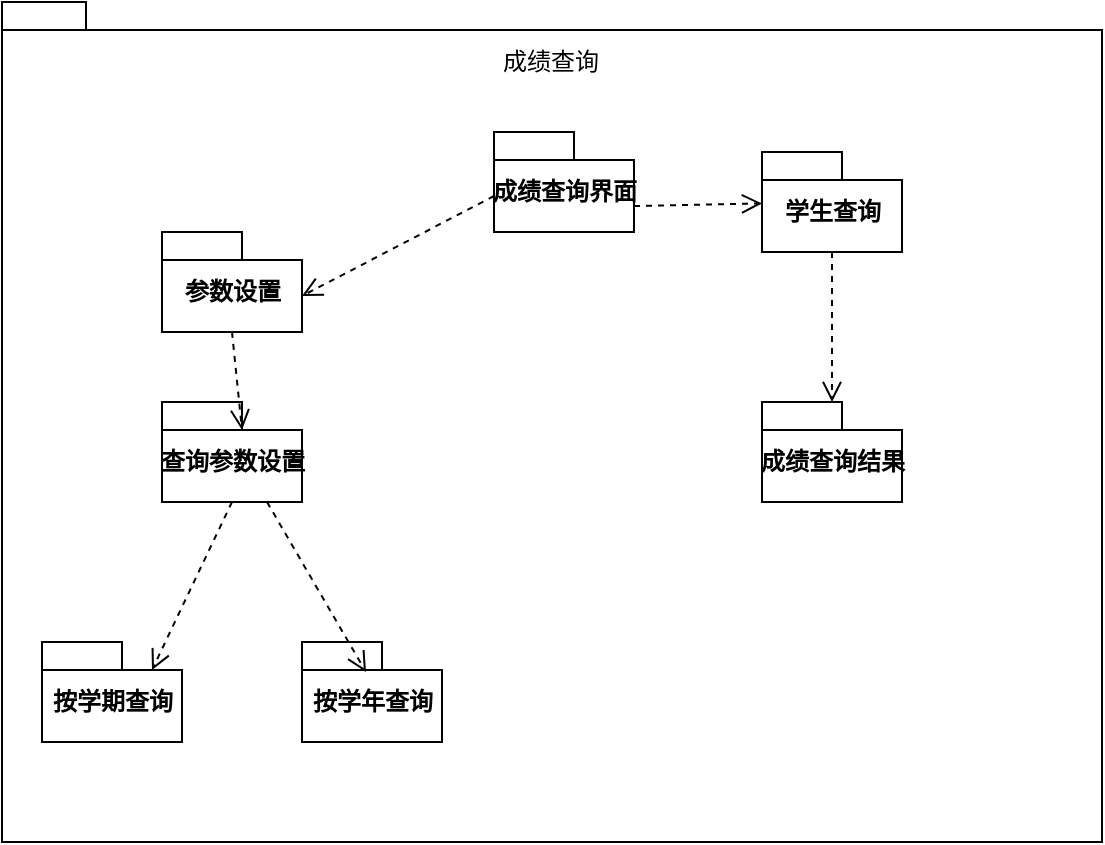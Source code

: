 <mxfile version="10.6.7" type="github"><diagram id="PpO0JAk68x_1nWgNLyza" name="第 1 页"><mxGraphModel dx="914" dy="621" grid="1" gridSize="10" guides="1" tooltips="1" connect="1" arrows="1" fold="1" page="1" pageScale="1" pageWidth="827" pageHeight="1169" math="0" shadow="0"><root><mxCell id="0"/><mxCell id="1" parent="0"/><mxCell id="ypYvrq0cXePRaC_PRPq9-1" value="" style="shape=folder;fontStyle=1;spacingTop=10;tabWidth=40;tabHeight=14;tabPosition=left;html=1;" vertex="1" parent="1"><mxGeometry x="110" y="140" width="550" height="420" as="geometry"/></mxCell><mxCell id="ypYvrq0cXePRaC_PRPq9-2" value="成绩查询界面&lt;br&gt;" style="shape=folder;fontStyle=1;spacingTop=10;tabWidth=40;tabHeight=14;tabPosition=left;html=1;" vertex="1" parent="1"><mxGeometry x="356" y="205" width="70" height="50" as="geometry"/></mxCell><mxCell id="ypYvrq0cXePRaC_PRPq9-3" value="成绩查询" style="text;html=1;strokeColor=none;fillColor=none;align=center;verticalAlign=middle;whiteSpace=wrap;rounded=0;" vertex="1" parent="1"><mxGeometry x="356" y="160" width="57" height="20" as="geometry"/></mxCell><mxCell id="ypYvrq0cXePRaC_PRPq9-5" value="学生查询" style="shape=folder;fontStyle=1;spacingTop=10;tabWidth=40;tabHeight=14;tabPosition=left;html=1;" vertex="1" parent="1"><mxGeometry x="490" y="215" width="70" height="50" as="geometry"/></mxCell><mxCell id="ypYvrq0cXePRaC_PRPq9-6" value="成绩查询结果" style="shape=folder;fontStyle=1;spacingTop=10;tabWidth=40;tabHeight=14;tabPosition=left;html=1;" vertex="1" parent="1"><mxGeometry x="490" y="340" width="70" height="50" as="geometry"/></mxCell><mxCell id="ypYvrq0cXePRaC_PRPq9-8" value="参数设置" style="shape=folder;fontStyle=1;spacingTop=10;tabWidth=40;tabHeight=14;tabPosition=left;html=1;" vertex="1" parent="1"><mxGeometry x="190" y="255" width="70" height="50" as="geometry"/></mxCell><mxCell id="ypYvrq0cXePRaC_PRPq9-9" value="" style="html=1;verticalAlign=bottom;endArrow=open;dashed=1;endSize=8;entryX=0;entryY=0;entryDx=70;entryDy=32;entryPerimeter=0;exitX=0;exitY=0;exitDx=0;exitDy=32;exitPerimeter=0;" edge="1" parent="1" source="ypYvrq0cXePRaC_PRPq9-2" target="ypYvrq0cXePRaC_PRPq9-8"><mxGeometry relative="1" as="geometry"><mxPoint x="390" y="260" as="sourcePoint"/><mxPoint x="310" y="260" as="targetPoint"/></mxGeometry></mxCell><mxCell id="ypYvrq0cXePRaC_PRPq9-10" value="" style="html=1;verticalAlign=bottom;endArrow=open;dashed=1;endSize=8;" edge="1" parent="1" target="ypYvrq0cXePRaC_PRPq9-5"><mxGeometry relative="1" as="geometry"><mxPoint x="426" y="242" as="sourcePoint"/><mxPoint x="350" y="300" as="targetPoint"/></mxGeometry></mxCell><mxCell id="ypYvrq0cXePRaC_PRPq9-11" value="" style="html=1;verticalAlign=bottom;endArrow=open;dashed=1;endSize=8;exitX=0.5;exitY=1;exitDx=0;exitDy=0;exitPerimeter=0;" edge="1" parent="1" source="ypYvrq0cXePRaC_PRPq9-5" target="ypYvrq0cXePRaC_PRPq9-6"><mxGeometry relative="1" as="geometry"><mxPoint x="430" y="320" as="sourcePoint"/><mxPoint x="350" y="320" as="targetPoint"/></mxGeometry></mxCell><mxCell id="ypYvrq0cXePRaC_PRPq9-12" value="查询参数设置" style="shape=folder;fontStyle=1;spacingTop=10;tabWidth=40;tabHeight=14;tabPosition=left;html=1;" vertex="1" parent="1"><mxGeometry x="190" y="340" width="70" height="50" as="geometry"/></mxCell><mxCell id="ypYvrq0cXePRaC_PRPq9-13" value="按学期查询" style="shape=folder;fontStyle=1;spacingTop=10;tabWidth=40;tabHeight=14;tabPosition=left;html=1;" vertex="1" parent="1"><mxGeometry x="130" y="460" width="70" height="50" as="geometry"/></mxCell><mxCell id="ypYvrq0cXePRaC_PRPq9-14" value="按学年查询" style="shape=folder;fontStyle=1;spacingTop=10;tabWidth=40;tabHeight=14;tabPosition=left;html=1;" vertex="1" parent="1"><mxGeometry x="260" y="460" width="70" height="50" as="geometry"/></mxCell><mxCell id="ypYvrq0cXePRaC_PRPq9-15" value="" style="html=1;verticalAlign=bottom;endArrow=open;dashed=1;endSize=8;exitX=0.5;exitY=1;exitDx=0;exitDy=0;exitPerimeter=0;entryX=0;entryY=0;entryDx=40;entryDy=14;entryPerimeter=0;" edge="1" parent="1" source="ypYvrq0cXePRaC_PRPq9-8" target="ypYvrq0cXePRaC_PRPq9-12"><mxGeometry relative="1" as="geometry"><mxPoint x="360" y="310" as="sourcePoint"/><mxPoint x="280" y="310" as="targetPoint"/></mxGeometry></mxCell><mxCell id="ypYvrq0cXePRaC_PRPq9-16" value="" style="html=1;verticalAlign=bottom;endArrow=open;dashed=1;endSize=8;entryX=0.457;entryY=0.3;entryDx=0;entryDy=0;entryPerimeter=0;exitX=0.75;exitY=1;exitDx=0;exitDy=0;exitPerimeter=0;" edge="1" parent="1" source="ypYvrq0cXePRaC_PRPq9-12" target="ypYvrq0cXePRaC_PRPq9-14"><mxGeometry y="-10" relative="1" as="geometry"><mxPoint x="450" y="390" as="sourcePoint"/><mxPoint x="370" y="390" as="targetPoint"/><mxPoint as="offset"/></mxGeometry></mxCell><mxCell id="ypYvrq0cXePRaC_PRPq9-17" value="" style="html=1;verticalAlign=bottom;endArrow=open;dashed=1;endSize=8;entryX=0;entryY=0;entryDx=55;entryDy=14;entryPerimeter=0;exitX=0.5;exitY=1;exitDx=0;exitDy=0;exitPerimeter=0;" edge="1" parent="1" source="ypYvrq0cXePRaC_PRPq9-12" target="ypYvrq0cXePRaC_PRPq9-13"><mxGeometry x="0.25" y="-10" relative="1" as="geometry"><mxPoint x="220" y="420" as="sourcePoint"/><mxPoint x="140" y="420" as="targetPoint"/><Array as="points"/><mxPoint as="offset"/></mxGeometry></mxCell></root></mxGraphModel></diagram></mxfile>
